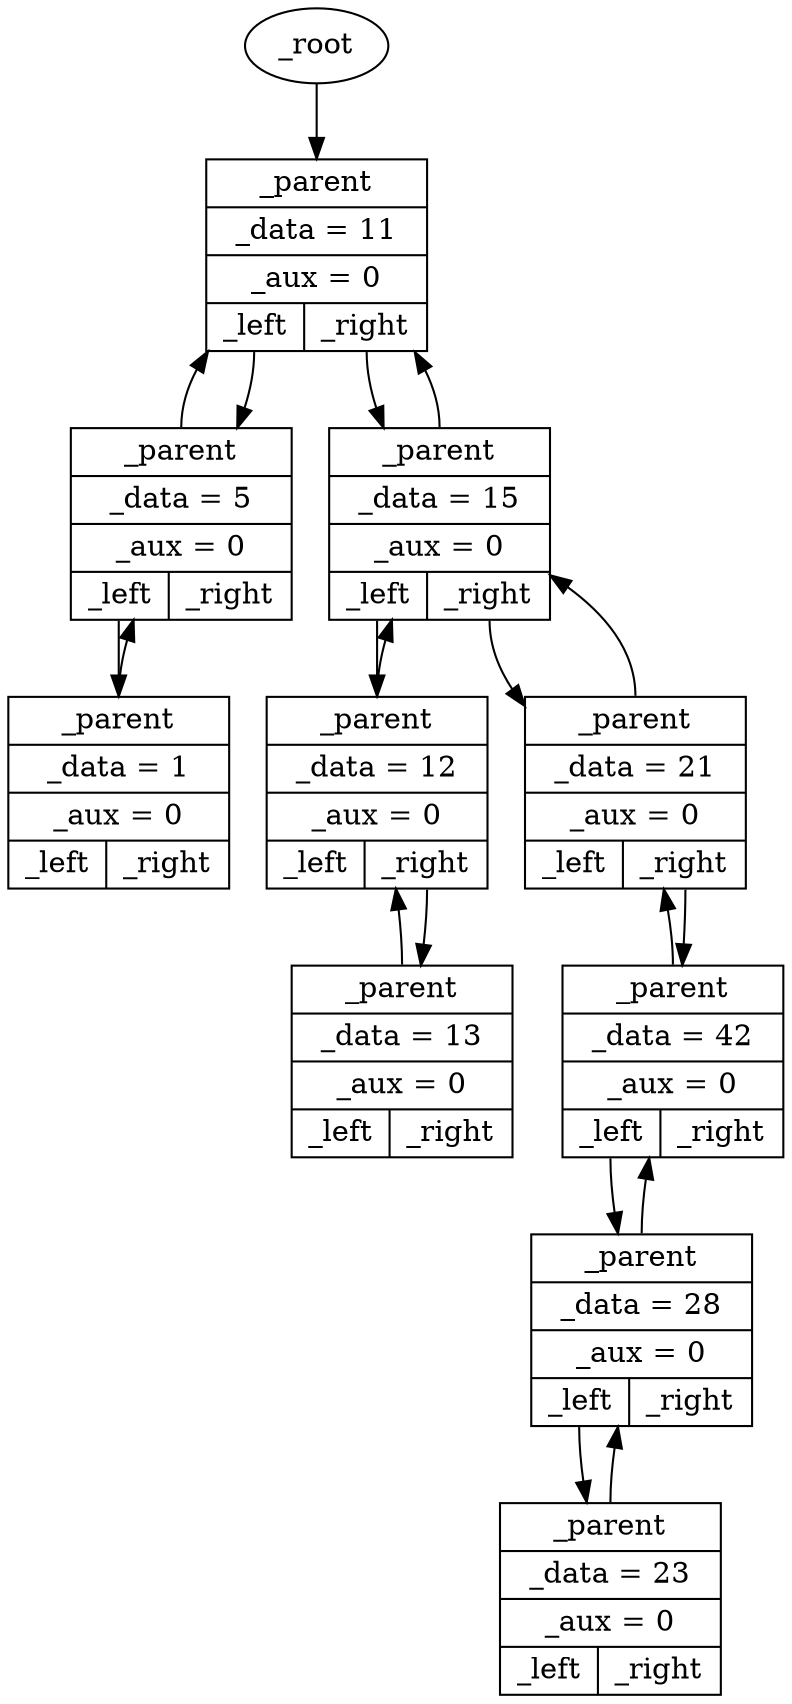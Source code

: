 digraph {
root [label="_root"];
root -> node0x1093010;
node0x1093010 [shape=record,label="{<parent> _parent | _data = 11 | _aux = 0 | { <left> _left | <right> _right } }"];
node0x1093040 [shape=record,label="{<parent> _parent | _data = 5 | _aux = 0 | { <left> _left | <right> _right } }"];
node0x1093070 [shape=record,label="{<parent> _parent | _data = 15 | _aux = 0 | { <left> _left | <right> _right } }"];
node0x10930a0 [shape=record,label="{<parent> _parent | _data = 21 | _aux = 0 | { <left> _left | <right> _right } }"];
node0x10930d0 [shape=record,label="{<parent> _parent | _data = 42 | _aux = 0 | { <left> _left | <right> _right } }"];
node0x1093100 [shape=record,label="{<parent> _parent | _data = 12 | _aux = 0 | { <left> _left | <right> _right } }"];
node0x1095460 [shape=record,label="{<parent> _parent | _data = 1 | _aux = 0 | { <left> _left | <right> _right } }"];
node0x1095490 [shape=record,label="{<parent> _parent | _data = 28 | _aux = 0 | { <left> _left | <right> _right } }"];
node0x10955f0 [shape=record,label="{<parent> _parent | _data = 13 | _aux = 0 | { <left> _left | <right> _right } }"];
node0x1095670 [shape=record,label="{<parent> _parent | _data = 23 | _aux = 0 | { <left> _left | <right> _right } }"];
node0x1093010:left:s -> node0x1093040;
node0x1093010:right:s -> node0x1093070;
node0x1093040:parent:n -> node0x1093010;
node0x1093040:left:s -> node0x1095460;
node0x1093070:parent:n -> node0x1093010;
node0x1093070:left:s -> node0x1093100;
node0x1093070:right:s -> node0x10930a0;
node0x10930a0:parent:n -> node0x1093070;
node0x10930a0:right:s -> node0x10930d0;
node0x10930d0:parent:n -> node0x10930a0;
node0x10930d0:left:s -> node0x1095490;
node0x1093100:parent:n -> node0x1093070;
node0x1093100:right:s -> node0x10955f0;
node0x1095460:parent:n -> node0x1093040;
node0x1095490:parent:n -> node0x10930d0;
node0x1095490:left:s -> node0x1095670;
node0x10955f0:parent:n -> node0x1093100;
node0x1095670:parent:n -> node0x1095490;
}
